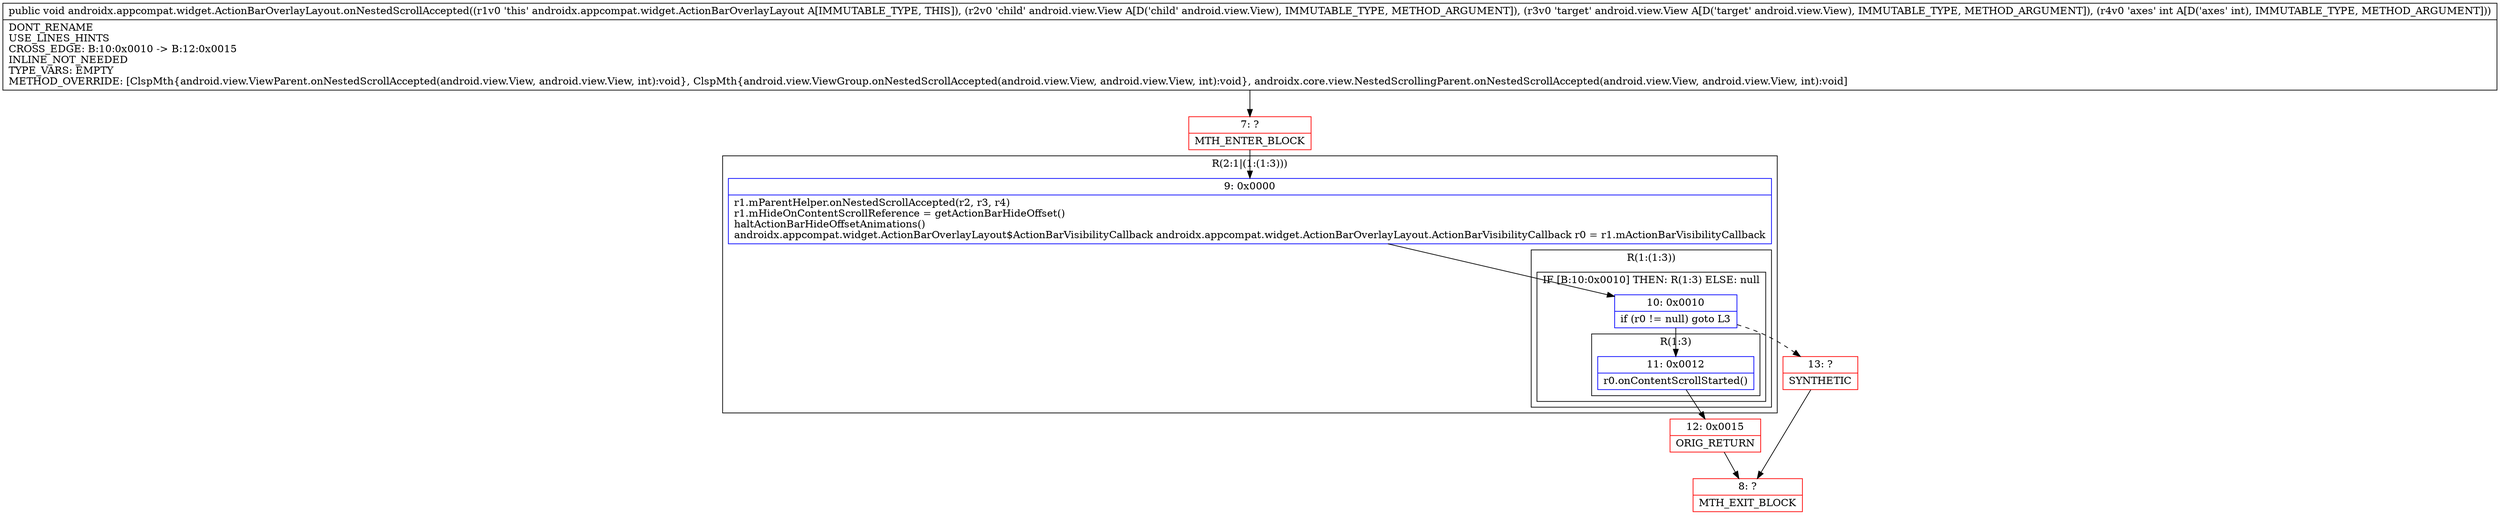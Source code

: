 digraph "CFG forandroidx.appcompat.widget.ActionBarOverlayLayout.onNestedScrollAccepted(Landroid\/view\/View;Landroid\/view\/View;I)V" {
subgraph cluster_Region_173737275 {
label = "R(2:1|(1:(1:3)))";
node [shape=record,color=blue];
Node_9 [shape=record,label="{9\:\ 0x0000|r1.mParentHelper.onNestedScrollAccepted(r2, r3, r4)\lr1.mHideOnContentScrollReference = getActionBarHideOffset()\lhaltActionBarHideOffsetAnimations()\landroidx.appcompat.widget.ActionBarOverlayLayout$ActionBarVisibilityCallback androidx.appcompat.widget.ActionBarOverlayLayout.ActionBarVisibilityCallback r0 = r1.mActionBarVisibilityCallback\l}"];
subgraph cluster_Region_1176635302 {
label = "R(1:(1:3))";
node [shape=record,color=blue];
subgraph cluster_IfRegion_230738669 {
label = "IF [B:10:0x0010] THEN: R(1:3) ELSE: null";
node [shape=record,color=blue];
Node_10 [shape=record,label="{10\:\ 0x0010|if (r0 != null) goto L3\l}"];
subgraph cluster_Region_1755681065 {
label = "R(1:3)";
node [shape=record,color=blue];
Node_11 [shape=record,label="{11\:\ 0x0012|r0.onContentScrollStarted()\l}"];
}
}
}
}
Node_7 [shape=record,color=red,label="{7\:\ ?|MTH_ENTER_BLOCK\l}"];
Node_12 [shape=record,color=red,label="{12\:\ 0x0015|ORIG_RETURN\l}"];
Node_8 [shape=record,color=red,label="{8\:\ ?|MTH_EXIT_BLOCK\l}"];
Node_13 [shape=record,color=red,label="{13\:\ ?|SYNTHETIC\l}"];
MethodNode[shape=record,label="{public void androidx.appcompat.widget.ActionBarOverlayLayout.onNestedScrollAccepted((r1v0 'this' androidx.appcompat.widget.ActionBarOverlayLayout A[IMMUTABLE_TYPE, THIS]), (r2v0 'child' android.view.View A[D('child' android.view.View), IMMUTABLE_TYPE, METHOD_ARGUMENT]), (r3v0 'target' android.view.View A[D('target' android.view.View), IMMUTABLE_TYPE, METHOD_ARGUMENT]), (r4v0 'axes' int A[D('axes' int), IMMUTABLE_TYPE, METHOD_ARGUMENT]))  | DONT_RENAME\lUSE_LINES_HINTS\lCROSS_EDGE: B:10:0x0010 \-\> B:12:0x0015\lINLINE_NOT_NEEDED\lTYPE_VARS: EMPTY\lMETHOD_OVERRIDE: [ClspMth\{android.view.ViewParent.onNestedScrollAccepted(android.view.View, android.view.View, int):void\}, ClspMth\{android.view.ViewGroup.onNestedScrollAccepted(android.view.View, android.view.View, int):void\}, androidx.core.view.NestedScrollingParent.onNestedScrollAccepted(android.view.View, android.view.View, int):void]\l}"];
MethodNode -> Node_7;Node_9 -> Node_10;
Node_10 -> Node_11;
Node_10 -> Node_13[style=dashed];
Node_11 -> Node_12;
Node_7 -> Node_9;
Node_12 -> Node_8;
Node_13 -> Node_8;
}

